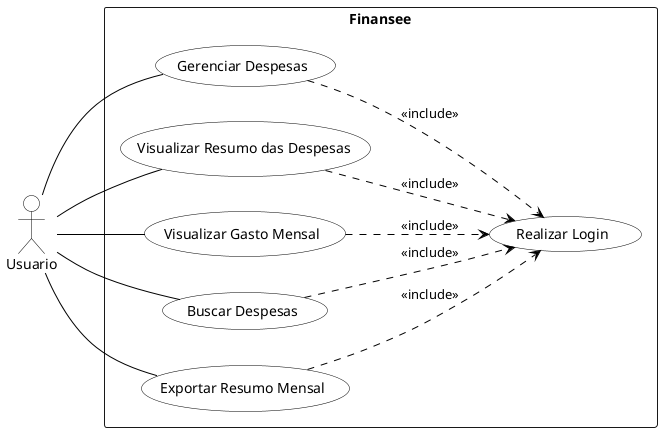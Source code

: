 @startuml

left to right direction

skinparam ActorBorderColor black
skinparam ActorBackgroundColor white
skinparam UsecaseBackgroundColor white
skinparam UsecaseBorderColor black
skinparam ArrowColor black

rectangle "Finansee"{
    (Realizar Login) as realizar_login
    (Gerenciar Despesas) as gerenciar_despesas
    (Visualizar Resumo das Despesas) as visualizar_resumo_despesas
    (Visualizar Gasto Mensal) as visualizar_gasto_mensal
    (Buscar Despesas) as buscar_despesas
    (Exportar Resumo Mensal) as exportar_resumo_mensal
}

:Usuario: as usuario

usuario -- gerenciar_despesas
usuario -- visualizar_resumo_despesas
usuario -- buscar_despesas
usuario -- exportar_resumo_mensal
usuario -- visualizar_gasto_mensal

gerenciar_despesas ..> realizar_login: <<include>>
visualizar_resumo_despesas ..> realizar_login: <<include>>
buscar_despesas ..> realizar_login: <<include>>
exportar_resumo_mensal ..> realizar_login: <<include>>
visualizar_gasto_mensal ..> realizar_login: <<include>>





@enduml